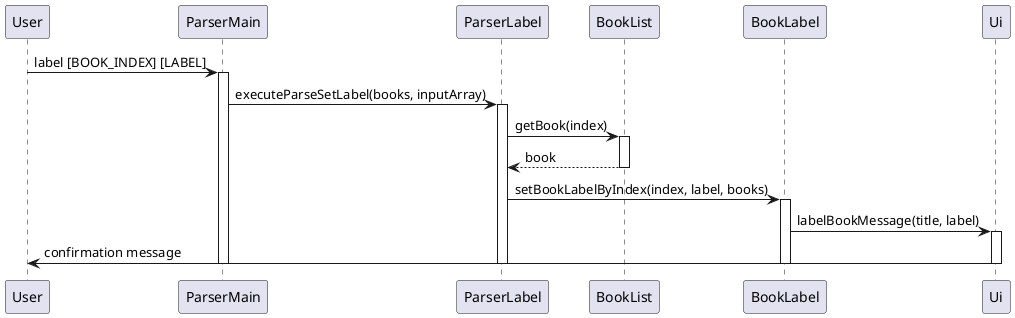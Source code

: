 @startuml
participant User
participant "ParserMain" as ParserMain
participant "ParserLabel" as ParserLabel
participant "BookList" as BookList
participant "BookLabel" as BookLabel
participant "Ui" as Ui

User -> ParserMain : label [BOOK_INDEX] [LABEL]
activate ParserMain
ParserMain -> ParserLabel : executeParseSetLabel(books, inputArray)
activate ParserLabel

ParserLabel -> BookList : getBook(index)
activate BookList
BookList --> ParserLabel : book
deactivate BookList

ParserLabel -> BookLabel : setBookLabelByIndex(index, label, books)
activate BookLabel

BookLabel -> Ui : labelBookMessage(title, label)
activate Ui
Ui -> User : confirmation message
deactivate Ui

deactivate BookLabel
deactivate ParserLabel
deactivate ParserMain
@enduml



Flow:
1. The user initiates the label command with a book index and a label.
2. ParserMain receives the command and delegates to ParserLabel.
3. ParserLabel parses the command, validates the input, and then calls BookLabel to set the label for the specified book.
4. BookLabel updates the label in the BookMain instance.
5. Finally, a confirmation message is displayed to the user.